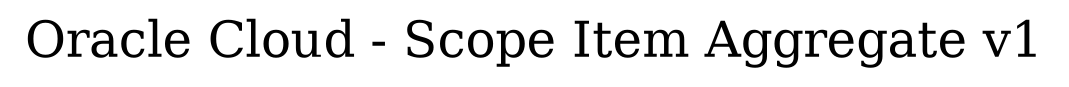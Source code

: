 digraph LexiconGraph {
graph[label="Oracle Cloud - Scope Item Aggregate v1", fontsize=24]
splines=true
}
